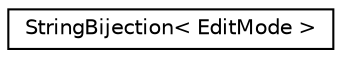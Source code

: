 digraph "Graphical Class Hierarchy"
{
  edge [fontname="Helvetica",fontsize="10",labelfontname="Helvetica",labelfontsize="10"];
  node [fontname="Helvetica",fontsize="10",shape=record];
  rankdir="LR";
  Node0 [label="StringBijection\< EditMode \>",height=0.2,width=0.4,color="black", fillcolor="white", style="filled",URL="$d5/d41/class_string_bijection.html"];
}
